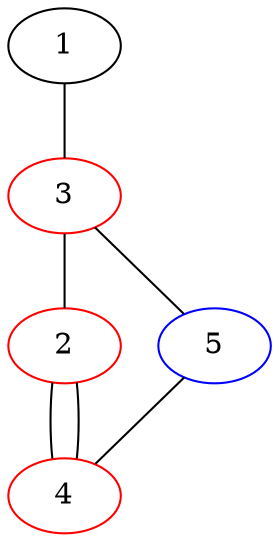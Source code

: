graph {
  1 -- 3 [weight=2];
  3 -- 2 [weight=2];
  2 -- 4 -- 2;
  3 -- 5 -- 4;
  2 [color="red"];
  3 [color="red"];
  4 [color="red"];
  5 [color="blue"];

}
